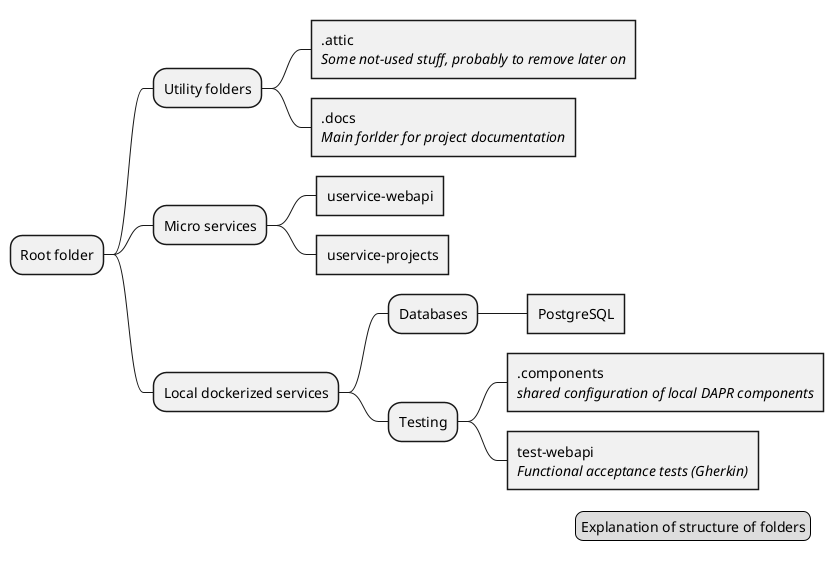 @startmindmap

<style>
leafNode {
    RoundCorner 0
}
</style>

+ Root folder
** Utility folders
***:.attic
<i>Some not-used stuff, probably to remove later on</i>;
***:.docs
<i>Main forlder for project documentation</i>;
** Micro services
*** uservice-webapi
*** uservice-projects
** Local dockerized services
*** Databases
**** PostgreSQL
*** Testing
****:.components
<i>shared configuration of local DAPR components</i>;
****:test-webapi
<i>Functional acceptance tests (Gherkin)</i>;

legend right
  Explanation of structure of folders
endlegend
@endmindmap